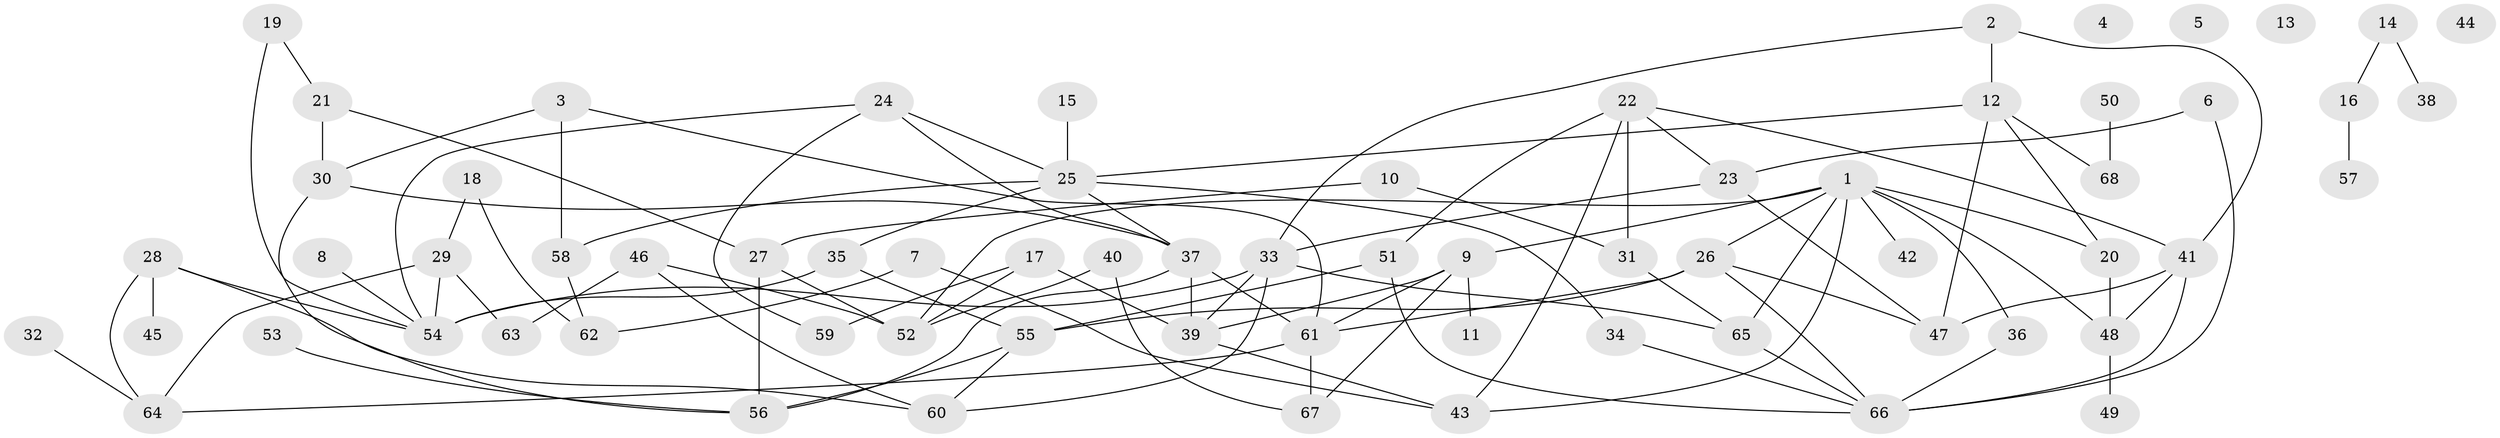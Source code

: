 // Generated by graph-tools (version 1.1) at 2025/13/03/09/25 04:13:06]
// undirected, 68 vertices, 107 edges
graph export_dot {
graph [start="1"]
  node [color=gray90,style=filled];
  1;
  2;
  3;
  4;
  5;
  6;
  7;
  8;
  9;
  10;
  11;
  12;
  13;
  14;
  15;
  16;
  17;
  18;
  19;
  20;
  21;
  22;
  23;
  24;
  25;
  26;
  27;
  28;
  29;
  30;
  31;
  32;
  33;
  34;
  35;
  36;
  37;
  38;
  39;
  40;
  41;
  42;
  43;
  44;
  45;
  46;
  47;
  48;
  49;
  50;
  51;
  52;
  53;
  54;
  55;
  56;
  57;
  58;
  59;
  60;
  61;
  62;
  63;
  64;
  65;
  66;
  67;
  68;
  1 -- 9;
  1 -- 20;
  1 -- 26;
  1 -- 36;
  1 -- 42;
  1 -- 43;
  1 -- 48;
  1 -- 52;
  1 -- 65;
  2 -- 12;
  2 -- 33;
  2 -- 41;
  3 -- 30;
  3 -- 58;
  3 -- 61;
  6 -- 23;
  6 -- 66;
  7 -- 43;
  7 -- 62;
  8 -- 54;
  9 -- 11;
  9 -- 39;
  9 -- 61;
  9 -- 67;
  10 -- 27;
  10 -- 31;
  12 -- 20;
  12 -- 25;
  12 -- 47;
  12 -- 68;
  14 -- 16;
  14 -- 38;
  15 -- 25;
  16 -- 57;
  17 -- 39;
  17 -- 52;
  17 -- 59;
  18 -- 29;
  18 -- 62;
  19 -- 21;
  19 -- 54;
  20 -- 48;
  21 -- 27;
  21 -- 30;
  22 -- 23;
  22 -- 31;
  22 -- 41;
  22 -- 43;
  22 -- 51;
  23 -- 33;
  23 -- 47;
  24 -- 25;
  24 -- 37;
  24 -- 54;
  24 -- 59;
  25 -- 34;
  25 -- 35;
  25 -- 37;
  25 -- 58;
  26 -- 47;
  26 -- 55;
  26 -- 61;
  26 -- 66;
  27 -- 52;
  27 -- 56;
  28 -- 45;
  28 -- 54;
  28 -- 60;
  28 -- 64;
  29 -- 54;
  29 -- 63;
  29 -- 64;
  30 -- 37;
  30 -- 56;
  31 -- 65;
  32 -- 64;
  33 -- 39;
  33 -- 54;
  33 -- 60;
  33 -- 65;
  34 -- 66;
  35 -- 54;
  35 -- 55;
  36 -- 66;
  37 -- 39;
  37 -- 56;
  37 -- 61;
  39 -- 43;
  40 -- 52;
  40 -- 67;
  41 -- 47;
  41 -- 48;
  41 -- 66;
  46 -- 52;
  46 -- 60;
  46 -- 63;
  48 -- 49;
  50 -- 68;
  51 -- 55;
  51 -- 66;
  53 -- 56;
  55 -- 56;
  55 -- 60;
  58 -- 62;
  61 -- 64;
  61 -- 67;
  65 -- 66;
}
